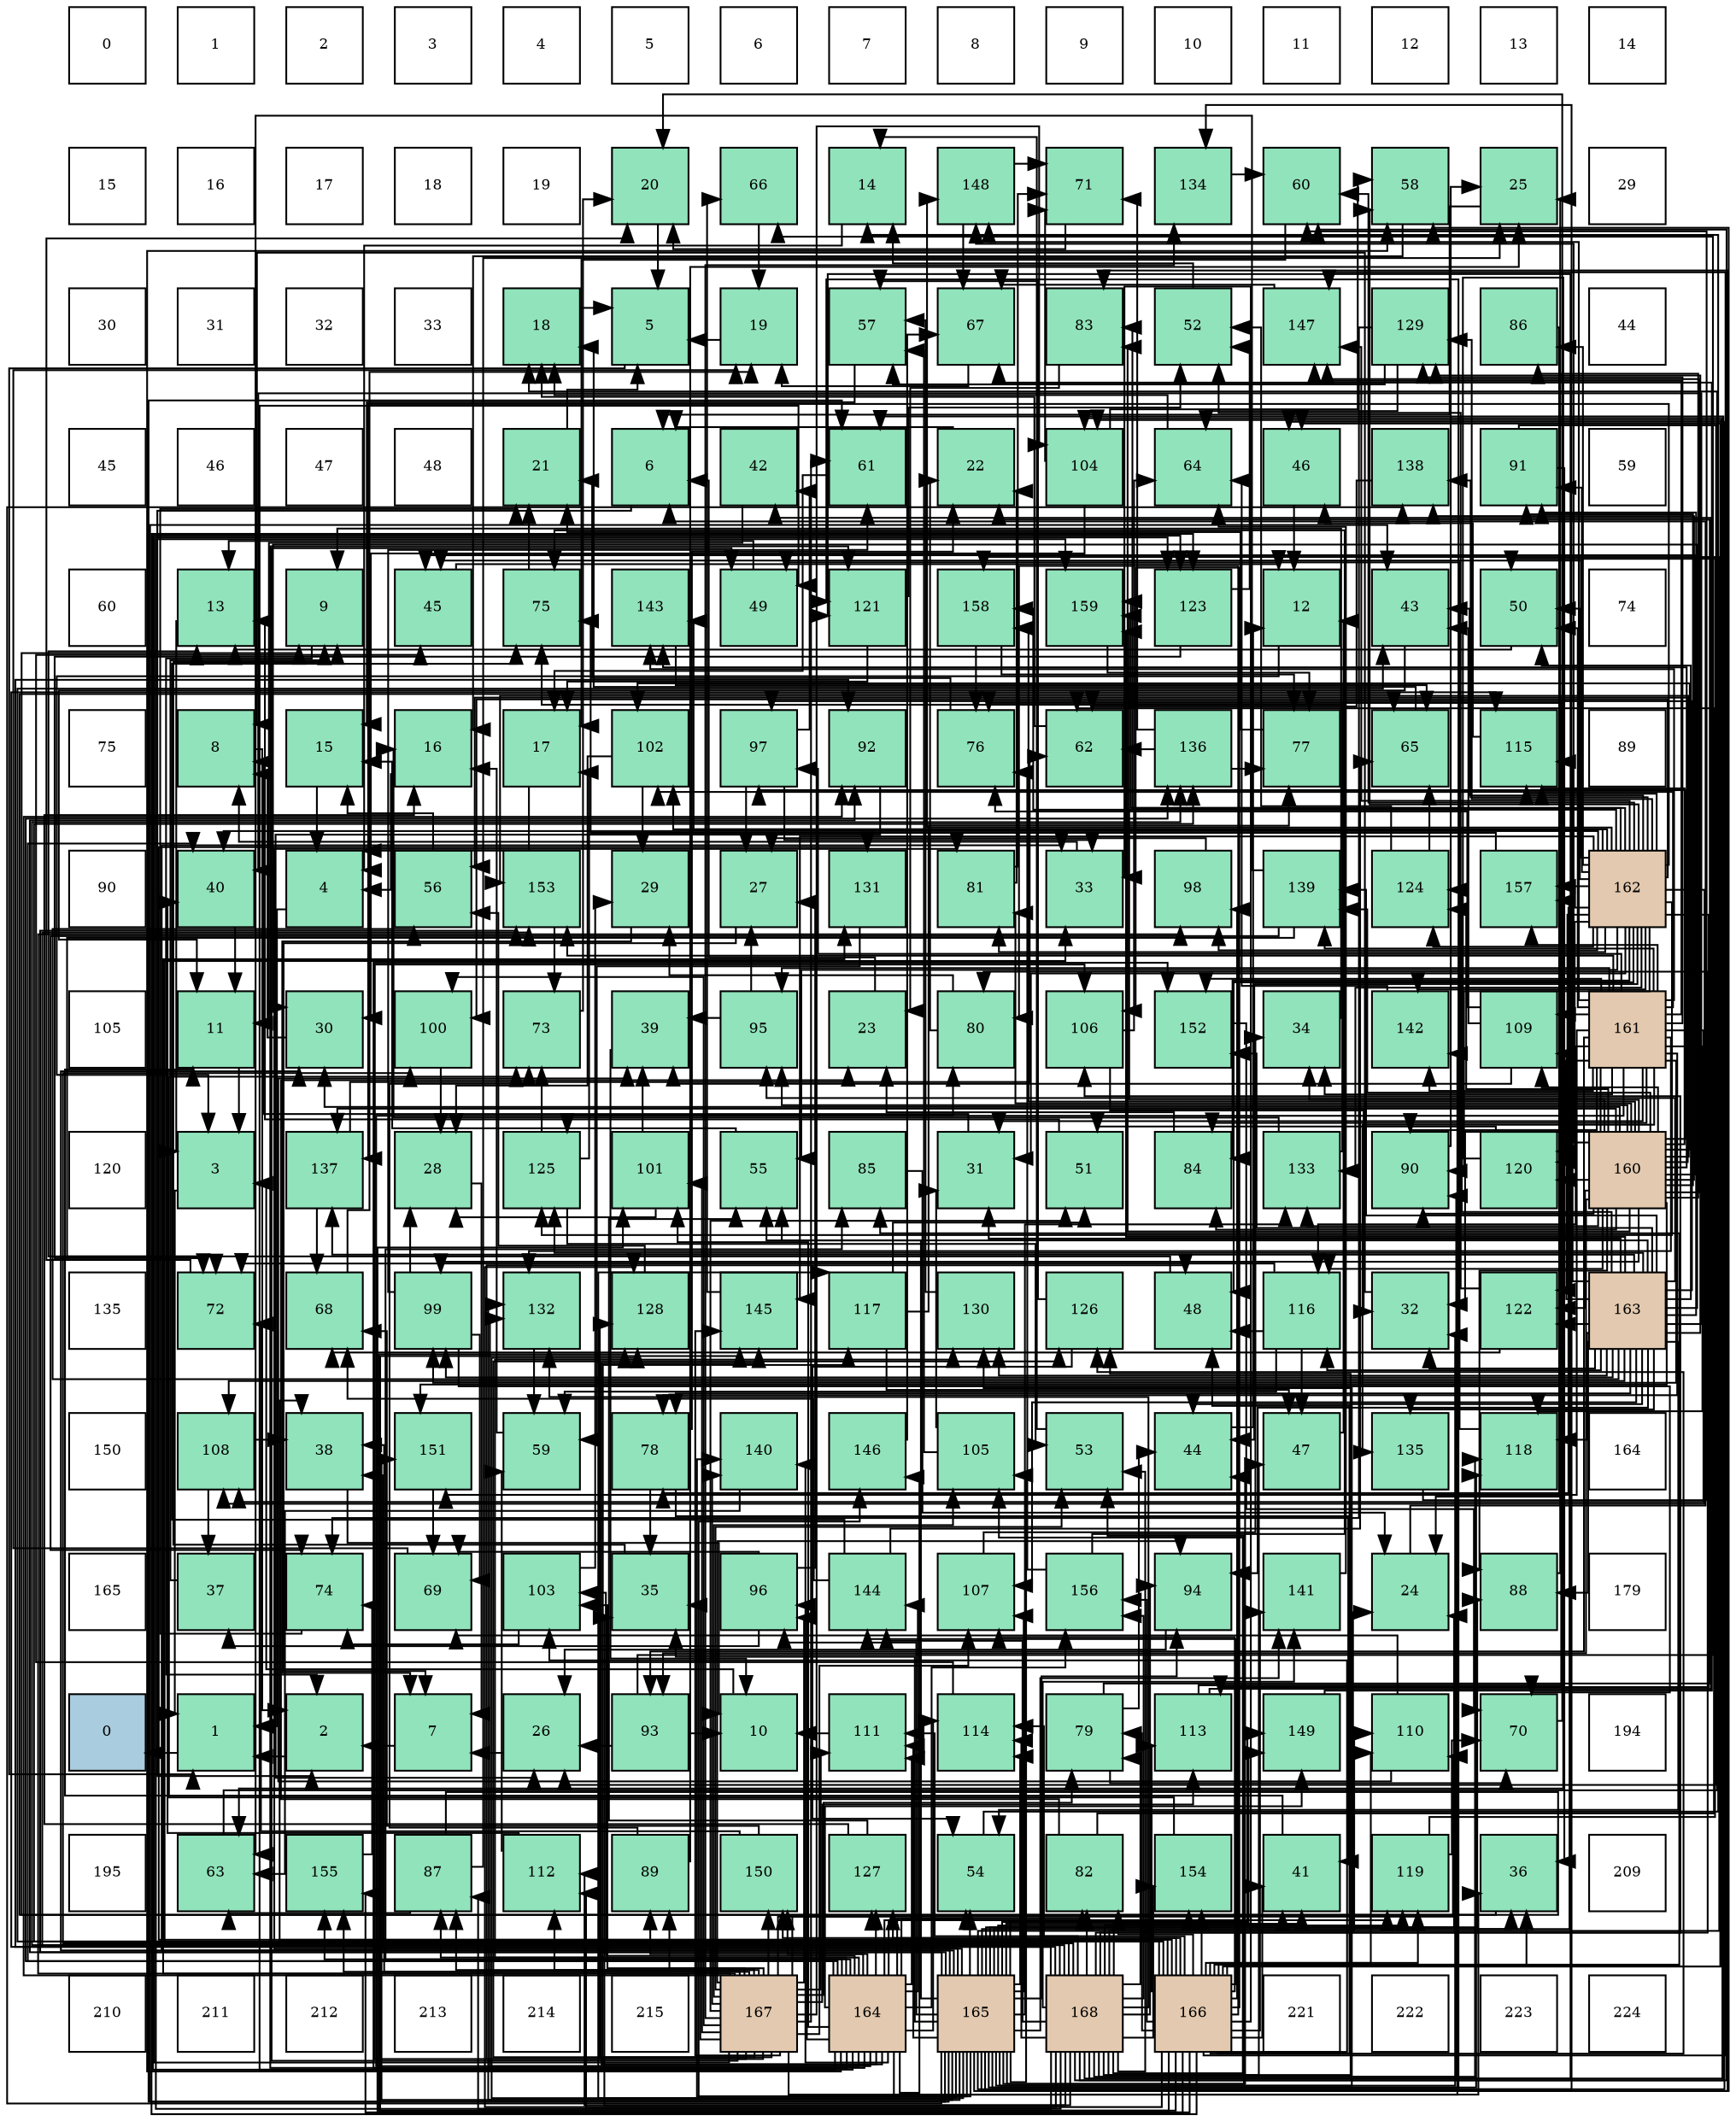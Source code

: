 digraph layout{
 rankdir=TB;
 splines=ortho;
 node [style=filled shape=square fixedsize=true width=0.6];
0[label="0", fontsize=8, fillcolor="#ffffff"];
1[label="1", fontsize=8, fillcolor="#ffffff"];
2[label="2", fontsize=8, fillcolor="#ffffff"];
3[label="3", fontsize=8, fillcolor="#ffffff"];
4[label="4", fontsize=8, fillcolor="#ffffff"];
5[label="5", fontsize=8, fillcolor="#ffffff"];
6[label="6", fontsize=8, fillcolor="#ffffff"];
7[label="7", fontsize=8, fillcolor="#ffffff"];
8[label="8", fontsize=8, fillcolor="#ffffff"];
9[label="9", fontsize=8, fillcolor="#ffffff"];
10[label="10", fontsize=8, fillcolor="#ffffff"];
11[label="11", fontsize=8, fillcolor="#ffffff"];
12[label="12", fontsize=8, fillcolor="#ffffff"];
13[label="13", fontsize=8, fillcolor="#ffffff"];
14[label="14", fontsize=8, fillcolor="#ffffff"];
15[label="15", fontsize=8, fillcolor="#ffffff"];
16[label="16", fontsize=8, fillcolor="#ffffff"];
17[label="17", fontsize=8, fillcolor="#ffffff"];
18[label="18", fontsize=8, fillcolor="#ffffff"];
19[label="19", fontsize=8, fillcolor="#ffffff"];
20[label="20", fontsize=8, fillcolor="#91e3bb"];
21[label="66", fontsize=8, fillcolor="#91e3bb"];
22[label="14", fontsize=8, fillcolor="#91e3bb"];
23[label="148", fontsize=8, fillcolor="#91e3bb"];
24[label="71", fontsize=8, fillcolor="#91e3bb"];
25[label="134", fontsize=8, fillcolor="#91e3bb"];
26[label="60", fontsize=8, fillcolor="#91e3bb"];
27[label="58", fontsize=8, fillcolor="#91e3bb"];
28[label="25", fontsize=8, fillcolor="#91e3bb"];
29[label="29", fontsize=8, fillcolor="#ffffff"];
30[label="30", fontsize=8, fillcolor="#ffffff"];
31[label="31", fontsize=8, fillcolor="#ffffff"];
32[label="32", fontsize=8, fillcolor="#ffffff"];
33[label="33", fontsize=8, fillcolor="#ffffff"];
34[label="18", fontsize=8, fillcolor="#91e3bb"];
35[label="5", fontsize=8, fillcolor="#91e3bb"];
36[label="19", fontsize=8, fillcolor="#91e3bb"];
37[label="57", fontsize=8, fillcolor="#91e3bb"];
38[label="67", fontsize=8, fillcolor="#91e3bb"];
39[label="83", fontsize=8, fillcolor="#91e3bb"];
40[label="52", fontsize=8, fillcolor="#91e3bb"];
41[label="147", fontsize=8, fillcolor="#91e3bb"];
42[label="129", fontsize=8, fillcolor="#91e3bb"];
43[label="86", fontsize=8, fillcolor="#91e3bb"];
44[label="44", fontsize=8, fillcolor="#ffffff"];
45[label="45", fontsize=8, fillcolor="#ffffff"];
46[label="46", fontsize=8, fillcolor="#ffffff"];
47[label="47", fontsize=8, fillcolor="#ffffff"];
48[label="48", fontsize=8, fillcolor="#ffffff"];
49[label="21", fontsize=8, fillcolor="#91e3bb"];
50[label="6", fontsize=8, fillcolor="#91e3bb"];
51[label="42", fontsize=8, fillcolor="#91e3bb"];
52[label="61", fontsize=8, fillcolor="#91e3bb"];
53[label="22", fontsize=8, fillcolor="#91e3bb"];
54[label="104", fontsize=8, fillcolor="#91e3bb"];
55[label="64", fontsize=8, fillcolor="#91e3bb"];
56[label="46", fontsize=8, fillcolor="#91e3bb"];
57[label="138", fontsize=8, fillcolor="#91e3bb"];
58[label="91", fontsize=8, fillcolor="#91e3bb"];
59[label="59", fontsize=8, fillcolor="#ffffff"];
60[label="60", fontsize=8, fillcolor="#ffffff"];
61[label="13", fontsize=8, fillcolor="#91e3bb"];
62[label="9", fontsize=8, fillcolor="#91e3bb"];
63[label="45", fontsize=8, fillcolor="#91e3bb"];
64[label="75", fontsize=8, fillcolor="#91e3bb"];
65[label="143", fontsize=8, fillcolor="#91e3bb"];
66[label="49", fontsize=8, fillcolor="#91e3bb"];
67[label="121", fontsize=8, fillcolor="#91e3bb"];
68[label="158", fontsize=8, fillcolor="#91e3bb"];
69[label="159", fontsize=8, fillcolor="#91e3bb"];
70[label="123", fontsize=8, fillcolor="#91e3bb"];
71[label="12", fontsize=8, fillcolor="#91e3bb"];
72[label="43", fontsize=8, fillcolor="#91e3bb"];
73[label="50", fontsize=8, fillcolor="#91e3bb"];
74[label="74", fontsize=8, fillcolor="#ffffff"];
75[label="75", fontsize=8, fillcolor="#ffffff"];
76[label="8", fontsize=8, fillcolor="#91e3bb"];
77[label="15", fontsize=8, fillcolor="#91e3bb"];
78[label="16", fontsize=8, fillcolor="#91e3bb"];
79[label="17", fontsize=8, fillcolor="#91e3bb"];
80[label="102", fontsize=8, fillcolor="#91e3bb"];
81[label="97", fontsize=8, fillcolor="#91e3bb"];
82[label="92", fontsize=8, fillcolor="#91e3bb"];
83[label="76", fontsize=8, fillcolor="#91e3bb"];
84[label="62", fontsize=8, fillcolor="#91e3bb"];
85[label="136", fontsize=8, fillcolor="#91e3bb"];
86[label="77", fontsize=8, fillcolor="#91e3bb"];
87[label="65", fontsize=8, fillcolor="#91e3bb"];
88[label="115", fontsize=8, fillcolor="#91e3bb"];
89[label="89", fontsize=8, fillcolor="#ffffff"];
90[label="90", fontsize=8, fillcolor="#ffffff"];
91[label="40", fontsize=8, fillcolor="#91e3bb"];
92[label="4", fontsize=8, fillcolor="#91e3bb"];
93[label="56", fontsize=8, fillcolor="#91e3bb"];
94[label="153", fontsize=8, fillcolor="#91e3bb"];
95[label="29", fontsize=8, fillcolor="#91e3bb"];
96[label="27", fontsize=8, fillcolor="#91e3bb"];
97[label="131", fontsize=8, fillcolor="#91e3bb"];
98[label="81", fontsize=8, fillcolor="#91e3bb"];
99[label="33", fontsize=8, fillcolor="#91e3bb"];
100[label="98", fontsize=8, fillcolor="#91e3bb"];
101[label="139", fontsize=8, fillcolor="#91e3bb"];
102[label="124", fontsize=8, fillcolor="#91e3bb"];
103[label="157", fontsize=8, fillcolor="#91e3bb"];
104[label="162", fontsize=8, fillcolor="#e3c9af"];
105[label="105", fontsize=8, fillcolor="#ffffff"];
106[label="11", fontsize=8, fillcolor="#91e3bb"];
107[label="30", fontsize=8, fillcolor="#91e3bb"];
108[label="100", fontsize=8, fillcolor="#91e3bb"];
109[label="73", fontsize=8, fillcolor="#91e3bb"];
110[label="39", fontsize=8, fillcolor="#91e3bb"];
111[label="95", fontsize=8, fillcolor="#91e3bb"];
112[label="23", fontsize=8, fillcolor="#91e3bb"];
113[label="80", fontsize=8, fillcolor="#91e3bb"];
114[label="106", fontsize=8, fillcolor="#91e3bb"];
115[label="152", fontsize=8, fillcolor="#91e3bb"];
116[label="34", fontsize=8, fillcolor="#91e3bb"];
117[label="142", fontsize=8, fillcolor="#91e3bb"];
118[label="109", fontsize=8, fillcolor="#91e3bb"];
119[label="161", fontsize=8, fillcolor="#e3c9af"];
120[label="120", fontsize=8, fillcolor="#ffffff"];
121[label="3", fontsize=8, fillcolor="#91e3bb"];
122[label="137", fontsize=8, fillcolor="#91e3bb"];
123[label="28", fontsize=8, fillcolor="#91e3bb"];
124[label="125", fontsize=8, fillcolor="#91e3bb"];
125[label="101", fontsize=8, fillcolor="#91e3bb"];
126[label="55", fontsize=8, fillcolor="#91e3bb"];
127[label="85", fontsize=8, fillcolor="#91e3bb"];
128[label="31", fontsize=8, fillcolor="#91e3bb"];
129[label="51", fontsize=8, fillcolor="#91e3bb"];
130[label="84", fontsize=8, fillcolor="#91e3bb"];
131[label="133", fontsize=8, fillcolor="#91e3bb"];
132[label="90", fontsize=8, fillcolor="#91e3bb"];
133[label="120", fontsize=8, fillcolor="#91e3bb"];
134[label="160", fontsize=8, fillcolor="#e3c9af"];
135[label="135", fontsize=8, fillcolor="#ffffff"];
136[label="72", fontsize=8, fillcolor="#91e3bb"];
137[label="68", fontsize=8, fillcolor="#91e3bb"];
138[label="99", fontsize=8, fillcolor="#91e3bb"];
139[label="132", fontsize=8, fillcolor="#91e3bb"];
140[label="128", fontsize=8, fillcolor="#91e3bb"];
141[label="145", fontsize=8, fillcolor="#91e3bb"];
142[label="117", fontsize=8, fillcolor="#91e3bb"];
143[label="130", fontsize=8, fillcolor="#91e3bb"];
144[label="126", fontsize=8, fillcolor="#91e3bb"];
145[label="48", fontsize=8, fillcolor="#91e3bb"];
146[label="116", fontsize=8, fillcolor="#91e3bb"];
147[label="32", fontsize=8, fillcolor="#91e3bb"];
148[label="122", fontsize=8, fillcolor="#91e3bb"];
149[label="163", fontsize=8, fillcolor="#e3c9af"];
150[label="150", fontsize=8, fillcolor="#ffffff"];
151[label="108", fontsize=8, fillcolor="#91e3bb"];
152[label="38", fontsize=8, fillcolor="#91e3bb"];
153[label="151", fontsize=8, fillcolor="#91e3bb"];
154[label="59", fontsize=8, fillcolor="#91e3bb"];
155[label="78", fontsize=8, fillcolor="#91e3bb"];
156[label="140", fontsize=8, fillcolor="#91e3bb"];
157[label="146", fontsize=8, fillcolor="#91e3bb"];
158[label="105", fontsize=8, fillcolor="#91e3bb"];
159[label="53", fontsize=8, fillcolor="#91e3bb"];
160[label="44", fontsize=8, fillcolor="#91e3bb"];
161[label="47", fontsize=8, fillcolor="#91e3bb"];
162[label="135", fontsize=8, fillcolor="#91e3bb"];
163[label="118", fontsize=8, fillcolor="#91e3bb"];
164[label="164", fontsize=8, fillcolor="#ffffff"];
165[label="165", fontsize=8, fillcolor="#ffffff"];
166[label="37", fontsize=8, fillcolor="#91e3bb"];
167[label="74", fontsize=8, fillcolor="#91e3bb"];
168[label="69", fontsize=8, fillcolor="#91e3bb"];
169[label="103", fontsize=8, fillcolor="#91e3bb"];
170[label="35", fontsize=8, fillcolor="#91e3bb"];
171[label="96", fontsize=8, fillcolor="#91e3bb"];
172[label="144", fontsize=8, fillcolor="#91e3bb"];
173[label="107", fontsize=8, fillcolor="#91e3bb"];
174[label="156", fontsize=8, fillcolor="#91e3bb"];
175[label="94", fontsize=8, fillcolor="#91e3bb"];
176[label="141", fontsize=8, fillcolor="#91e3bb"];
177[label="24", fontsize=8, fillcolor="#91e3bb"];
178[label="88", fontsize=8, fillcolor="#91e3bb"];
179[label="179", fontsize=8, fillcolor="#ffffff"];
180[label="0", fontsize=8, fillcolor="#a9ccde"];
181[label="1", fontsize=8, fillcolor="#91e3bb"];
182[label="2", fontsize=8, fillcolor="#91e3bb"];
183[label="7", fontsize=8, fillcolor="#91e3bb"];
184[label="26", fontsize=8, fillcolor="#91e3bb"];
185[label="93", fontsize=8, fillcolor="#91e3bb"];
186[label="10", fontsize=8, fillcolor="#91e3bb"];
187[label="111", fontsize=8, fillcolor="#91e3bb"];
188[label="114", fontsize=8, fillcolor="#91e3bb"];
189[label="79", fontsize=8, fillcolor="#91e3bb"];
190[label="113", fontsize=8, fillcolor="#91e3bb"];
191[label="149", fontsize=8, fillcolor="#91e3bb"];
192[label="110", fontsize=8, fillcolor="#91e3bb"];
193[label="70", fontsize=8, fillcolor="#91e3bb"];
194[label="194", fontsize=8, fillcolor="#ffffff"];
195[label="195", fontsize=8, fillcolor="#ffffff"];
196[label="63", fontsize=8, fillcolor="#91e3bb"];
197[label="155", fontsize=8, fillcolor="#91e3bb"];
198[label="87", fontsize=8, fillcolor="#91e3bb"];
199[label="112", fontsize=8, fillcolor="#91e3bb"];
200[label="89", fontsize=8, fillcolor="#91e3bb"];
201[label="150", fontsize=8, fillcolor="#91e3bb"];
202[label="127", fontsize=8, fillcolor="#91e3bb"];
203[label="54", fontsize=8, fillcolor="#91e3bb"];
204[label="82", fontsize=8, fillcolor="#91e3bb"];
205[label="154", fontsize=8, fillcolor="#91e3bb"];
206[label="41", fontsize=8, fillcolor="#91e3bb"];
207[label="119", fontsize=8, fillcolor="#91e3bb"];
208[label="36", fontsize=8, fillcolor="#91e3bb"];
209[label="209", fontsize=8, fillcolor="#ffffff"];
210[label="210", fontsize=8, fillcolor="#ffffff"];
211[label="211", fontsize=8, fillcolor="#ffffff"];
212[label="212", fontsize=8, fillcolor="#ffffff"];
213[label="213", fontsize=8, fillcolor="#ffffff"];
214[label="214", fontsize=8, fillcolor="#ffffff"];
215[label="215", fontsize=8, fillcolor="#ffffff"];
216[label="167", fontsize=8, fillcolor="#e3c9af"];
217[label="164", fontsize=8, fillcolor="#e3c9af"];
218[label="165", fontsize=8, fillcolor="#e3c9af"];
219[label="168", fontsize=8, fillcolor="#e3c9af"];
220[label="166", fontsize=8, fillcolor="#e3c9af"];
221[label="221", fontsize=8, fillcolor="#ffffff"];
222[label="222", fontsize=8, fillcolor="#ffffff"];
223[label="223", fontsize=8, fillcolor="#ffffff"];
224[label="224", fontsize=8, fillcolor="#ffffff"];
edge [constraint=false, style=vis];181 -> 180;
182 -> 181;
121 -> 181;
92 -> 181;
35 -> 181;
50 -> 182;
183 -> 182;
76 -> 182;
62 -> 182;
186 -> 121;
106 -> 121;
71 -> 121;
61 -> 121;
22 -> 92;
77 -> 92;
78 -> 92;
79 -> 92;
34 -> 35;
36 -> 35;
20 -> 35;
49 -> 35;
53 -> 50;
112 -> 50;
177 -> 50;
28 -> 50;
184 -> 183;
96 -> 183;
123 -> 183;
95 -> 183;
107 -> 76;
128 -> 76;
147 -> 76;
99 -> 76;
116 -> 62;
170 -> 62;
208 -> 62;
166 -> 62;
152 -> 186;
110 -> 186;
91 -> 106;
206 -> 106;
51 -> 106;
72 -> 106;
160 -> 71;
63 -> 71;
56 -> 71;
161 -> 71;
145 -> 61;
66 -> 61;
73 -> 61;
129 -> 61;
40 -> 22;
159 -> 22;
203 -> 22;
126 -> 77;
93 -> 77;
37 -> 77;
27 -> 78;
154 -> 78;
26 -> 79;
52 -> 79;
84 -> 34;
196 -> 34;
55 -> 34;
87 -> 34;
21 -> 36;
38 -> 36;
137 -> 36;
168 -> 36;
193 -> 20;
24 -> 20;
136 -> 20;
109 -> 20;
167 -> 49;
64 -> 49;
83 -> 49;
86 -> 49;
155 -> 53;
155 -> 170;
155 -> 206;
189 -> 53;
189 -> 160;
189 -> 193;
113 -> 53;
113 -> 95;
98 -> 53;
98 -> 24;
204 -> 112;
204 -> 84;
39 -> 112;
130 -> 112;
127 -> 177;
43 -> 177;
198 -> 28;
198 -> 196;
198 -> 87;
178 -> 28;
200 -> 28;
200 -> 109;
132 -> 28;
58 -> 184;
58 -> 208;
82 -> 184;
185 -> 186;
185 -> 184;
185 -> 21;
175 -> 184;
111 -> 96;
111 -> 110;
171 -> 96;
171 -> 166;
171 -> 168;
81 -> 96;
81 -> 99;
81 -> 51;
100 -> 96;
138 -> 123;
138 -> 52;
138 -> 168;
138 -> 193;
108 -> 123;
125 -> 123;
125 -> 110;
80 -> 123;
80 -> 95;
169 -> 95;
169 -> 167;
54 -> 107;
54 -> 27;
54 -> 24;
158 -> 128;
158 -> 37;
114 -> 147;
114 -> 55;
173 -> 116;
151 -> 166;
151 -> 152;
118 -> 110;
118 -> 72;
118 -> 83;
192 -> 110;
192 -> 168;
187 -> 186;
199 -> 91;
199 -> 154;
190 -> 51;
190 -> 83;
188 -> 63;
88 -> 56;
146 -> 161;
146 -> 145;
146 -> 154;
146 -> 136;
142 -> 161;
142 -> 129;
142 -> 86;
163 -> 66;
207 -> 73;
207 -> 193;
133 -> 129;
133 -> 196;
67 -> 79;
67 -> 40;
148 -> 40;
148 -> 137;
70 -> 40;
70 -> 136;
102 -> 40;
102 -> 87;
124 -> 79;
124 -> 159;
124 -> 109;
144 -> 203;
144 -> 37;
202 -> 78;
202 -> 126;
140 -> 93;
42 -> 37;
42 -> 55;
42 -> 167;
143 -> 37;
97 -> 154;
139 -> 154;
131 -> 78;
131 -> 64;
25 -> 26;
162 -> 26;
85 -> 84;
85 -> 24;
85 -> 86;
122 -> 84;
122 -> 137;
57 -> 84;
101 -> 196;
101 -> 136;
101 -> 167;
156 -> 196;
176 -> 55;
117 -> 55;
65 -> 87;
172 -> 87;
172 -> 137;
172 -> 64;
141 -> 21;
157 -> 38;
41 -> 38;
23 -> 38;
23 -> 24;
191 -> 38;
201 -> 137;
201 -> 136;
153 -> 168;
115 -> 193;
94 -> 109;
205 -> 109;
197 -> 167;
174 -> 64;
174 -> 83;
103 -> 64;
68 -> 83;
68 -> 86;
69 -> 86;
134 -> 107;
134 -> 116;
134 -> 63;
134 -> 93;
134 -> 98;
134 -> 39;
134 -> 130;
134 -> 43;
134 -> 178;
134 -> 132;
134 -> 58;
134 -> 185;
134 -> 111;
134 -> 81;
134 -> 138;
134 -> 80;
134 -> 118;
134 -> 88;
134 -> 146;
134 -> 133;
134 -> 148;
134 -> 102;
134 -> 131;
134 -> 122;
134 -> 57;
134 -> 101;
134 -> 65;
134 -> 41;
134 -> 23;
134 -> 153;
134 -> 94;
134 -> 68;
134 -> 69;
119 -> 128;
119 -> 147;
119 -> 116;
119 -> 73;
119 -> 155;
119 -> 130;
119 -> 132;
119 -> 185;
119 -> 111;
119 -> 81;
119 -> 138;
119 -> 80;
119 -> 151;
119 -> 118;
119 -> 146;
119 -> 163;
119 -> 133;
119 -> 124;
119 -> 42;
119 -> 139;
119 -> 162;
119 -> 101;
119 -> 117;
119 -> 65;
119 -> 41;
119 -> 23;
119 -> 153;
119 -> 115;
119 -> 94;
119 -> 103;
104 -> 128;
104 -> 91;
104 -> 72;
104 -> 160;
104 -> 63;
104 -> 145;
104 -> 73;
104 -> 126;
104 -> 27;
104 -> 26;
104 -> 155;
104 -> 98;
104 -> 39;
104 -> 130;
104 -> 43;
104 -> 132;
104 -> 58;
104 -> 100;
104 -> 108;
104 -> 80;
104 -> 151;
104 -> 190;
104 -> 88;
104 -> 133;
104 -> 148;
104 -> 102;
104 -> 124;
104 -> 42;
104 -> 131;
104 -> 122;
104 -> 57;
104 -> 117;
104 -> 65;
104 -> 141;
104 -> 41;
104 -> 23;
104 -> 103;
104 -> 68;
104 -> 69;
149 -> 107;
149 -> 128;
149 -> 147;
149 -> 91;
149 -> 160;
149 -> 73;
149 -> 203;
149 -> 126;
149 -> 93;
149 -> 155;
149 -> 178;
149 -> 58;
149 -> 175;
149 -> 111;
149 -> 81;
149 -> 138;
149 -> 173;
149 -> 151;
149 -> 118;
149 -> 88;
149 -> 146;
149 -> 163;
149 -> 148;
149 -> 102;
149 -> 124;
149 -> 42;
149 -> 143;
149 -> 162;
149 -> 122;
149 -> 101;
149 -> 115;
149 -> 69;
217 -> 91;
217 -> 206;
217 -> 66;
217 -> 203;
217 -> 27;
217 -> 113;
217 -> 204;
217 -> 127;
217 -> 198;
217 -> 200;
217 -> 171;
217 -> 125;
217 -> 169;
217 -> 187;
217 -> 188;
217 -> 142;
217 -> 207;
217 -> 67;
217 -> 70;
217 -> 202;
217 -> 143;
217 -> 139;
217 -> 85;
217 -> 156;
217 -> 117;
217 -> 172;
217 -> 141;
217 -> 157;
217 -> 191;
217 -> 201;
217 -> 115;
217 -> 197;
217 -> 174;
218 -> 177;
218 -> 107;
218 -> 147;
218 -> 99;
218 -> 170;
218 -> 208;
218 -> 152;
218 -> 206;
218 -> 72;
218 -> 160;
218 -> 56;
218 -> 159;
218 -> 203;
218 -> 126;
218 -> 27;
218 -> 52;
218 -> 98;
218 -> 39;
218 -> 178;
218 -> 82;
218 -> 175;
218 -> 171;
218 -> 158;
218 -> 173;
218 -> 187;
218 -> 188;
218 -> 142;
218 -> 163;
218 -> 207;
218 -> 67;
218 -> 140;
218 -> 143;
218 -> 139;
218 -> 131;
218 -> 25;
218 -> 57;
218 -> 156;
218 -> 176;
218 -> 157;
218 -> 191;
218 -> 153;
218 -> 94;
218 -> 205;
218 -> 103;
218 -> 68;
220 -> 99;
220 -> 208;
220 -> 152;
220 -> 206;
220 -> 72;
220 -> 56;
220 -> 145;
220 -> 189;
220 -> 113;
220 -> 204;
220 -> 127;
220 -> 100;
220 -> 125;
220 -> 169;
220 -> 54;
220 -> 114;
220 -> 173;
220 -> 192;
220 -> 199;
220 -> 190;
220 -> 188;
220 -> 207;
220 -> 70;
220 -> 144;
220 -> 202;
220 -> 140;
220 -> 97;
220 -> 85;
220 -> 176;
220 -> 172;
220 -> 141;
220 -> 41;
220 -> 201;
220 -> 205;
220 -> 197;
220 -> 174;
216 -> 170;
216 -> 208;
216 -> 152;
216 -> 145;
216 -> 66;
216 -> 129;
216 -> 159;
216 -> 52;
216 -> 189;
216 -> 198;
216 -> 200;
216 -> 82;
216 -> 175;
216 -> 171;
216 -> 100;
216 -> 108;
216 -> 125;
216 -> 169;
216 -> 54;
216 -> 158;
216 -> 114;
216 -> 173;
216 -> 192;
216 -> 187;
216 -> 199;
216 -> 190;
216 -> 70;
216 -> 144;
216 -> 202;
216 -> 140;
216 -> 97;
216 -> 25;
216 -> 156;
216 -> 141;
216 -> 201;
216 -> 197;
219 -> 177;
219 -> 99;
219 -> 170;
219 -> 161;
219 -> 159;
219 -> 26;
219 -> 52;
219 -> 189;
219 -> 113;
219 -> 204;
219 -> 198;
219 -> 132;
219 -> 82;
219 -> 175;
219 -> 108;
219 -> 54;
219 -> 158;
219 -> 114;
219 -> 192;
219 -> 187;
219 -> 199;
219 -> 188;
219 -> 88;
219 -> 163;
219 -> 67;
219 -> 144;
219 -> 140;
219 -> 139;
219 -> 85;
219 -> 176;
219 -> 172;
219 -> 191;
219 -> 94;
219 -> 205;
219 -> 174;
219 -> 69;
edge [constraint=true, style=invis];
0 -> 15 -> 30 -> 45 -> 60 -> 75 -> 90 -> 105 -> 120 -> 135 -> 150 -> 165 -> 180 -> 195 -> 210;
1 -> 16 -> 31 -> 46 -> 61 -> 76 -> 91 -> 106 -> 121 -> 136 -> 151 -> 166 -> 181 -> 196 -> 211;
2 -> 17 -> 32 -> 47 -> 62 -> 77 -> 92 -> 107 -> 122 -> 137 -> 152 -> 167 -> 182 -> 197 -> 212;
3 -> 18 -> 33 -> 48 -> 63 -> 78 -> 93 -> 108 -> 123 -> 138 -> 153 -> 168 -> 183 -> 198 -> 213;
4 -> 19 -> 34 -> 49 -> 64 -> 79 -> 94 -> 109 -> 124 -> 139 -> 154 -> 169 -> 184 -> 199 -> 214;
5 -> 20 -> 35 -> 50 -> 65 -> 80 -> 95 -> 110 -> 125 -> 140 -> 155 -> 170 -> 185 -> 200 -> 215;
6 -> 21 -> 36 -> 51 -> 66 -> 81 -> 96 -> 111 -> 126 -> 141 -> 156 -> 171 -> 186 -> 201 -> 216;
7 -> 22 -> 37 -> 52 -> 67 -> 82 -> 97 -> 112 -> 127 -> 142 -> 157 -> 172 -> 187 -> 202 -> 217;
8 -> 23 -> 38 -> 53 -> 68 -> 83 -> 98 -> 113 -> 128 -> 143 -> 158 -> 173 -> 188 -> 203 -> 218;
9 -> 24 -> 39 -> 54 -> 69 -> 84 -> 99 -> 114 -> 129 -> 144 -> 159 -> 174 -> 189 -> 204 -> 219;
10 -> 25 -> 40 -> 55 -> 70 -> 85 -> 100 -> 115 -> 130 -> 145 -> 160 -> 175 -> 190 -> 205 -> 220;
11 -> 26 -> 41 -> 56 -> 71 -> 86 -> 101 -> 116 -> 131 -> 146 -> 161 -> 176 -> 191 -> 206 -> 221;
12 -> 27 -> 42 -> 57 -> 72 -> 87 -> 102 -> 117 -> 132 -> 147 -> 162 -> 177 -> 192 -> 207 -> 222;
13 -> 28 -> 43 -> 58 -> 73 -> 88 -> 103 -> 118 -> 133 -> 148 -> 163 -> 178 -> 193 -> 208 -> 223;
14 -> 29 -> 44 -> 59 -> 74 -> 89 -> 104 -> 119 -> 134 -> 149 -> 164 -> 179 -> 194 -> 209 -> 224;
rank = same {0 -> 1 -> 2 -> 3 -> 4 -> 5 -> 6 -> 7 -> 8 -> 9 -> 10 -> 11 -> 12 -> 13 -> 14};
rank = same {15 -> 16 -> 17 -> 18 -> 19 -> 20 -> 21 -> 22 -> 23 -> 24 -> 25 -> 26 -> 27 -> 28 -> 29};
rank = same {30 -> 31 -> 32 -> 33 -> 34 -> 35 -> 36 -> 37 -> 38 -> 39 -> 40 -> 41 -> 42 -> 43 -> 44};
rank = same {45 -> 46 -> 47 -> 48 -> 49 -> 50 -> 51 -> 52 -> 53 -> 54 -> 55 -> 56 -> 57 -> 58 -> 59};
rank = same {60 -> 61 -> 62 -> 63 -> 64 -> 65 -> 66 -> 67 -> 68 -> 69 -> 70 -> 71 -> 72 -> 73 -> 74};
rank = same {75 -> 76 -> 77 -> 78 -> 79 -> 80 -> 81 -> 82 -> 83 -> 84 -> 85 -> 86 -> 87 -> 88 -> 89};
rank = same {90 -> 91 -> 92 -> 93 -> 94 -> 95 -> 96 -> 97 -> 98 -> 99 -> 100 -> 101 -> 102 -> 103 -> 104};
rank = same {105 -> 106 -> 107 -> 108 -> 109 -> 110 -> 111 -> 112 -> 113 -> 114 -> 115 -> 116 -> 117 -> 118 -> 119};
rank = same {120 -> 121 -> 122 -> 123 -> 124 -> 125 -> 126 -> 127 -> 128 -> 129 -> 130 -> 131 -> 132 -> 133 -> 134};
rank = same {135 -> 136 -> 137 -> 138 -> 139 -> 140 -> 141 -> 142 -> 143 -> 144 -> 145 -> 146 -> 147 -> 148 -> 149};
rank = same {150 -> 151 -> 152 -> 153 -> 154 -> 155 -> 156 -> 157 -> 158 -> 159 -> 160 -> 161 -> 162 -> 163 -> 164};
rank = same {165 -> 166 -> 167 -> 168 -> 169 -> 170 -> 171 -> 172 -> 173 -> 174 -> 175 -> 176 -> 177 -> 178 -> 179};
rank = same {180 -> 181 -> 182 -> 183 -> 184 -> 185 -> 186 -> 187 -> 188 -> 189 -> 190 -> 191 -> 192 -> 193 -> 194};
rank = same {195 -> 196 -> 197 -> 198 -> 199 -> 200 -> 201 -> 202 -> 203 -> 204 -> 205 -> 206 -> 207 -> 208 -> 209};
rank = same {210 -> 211 -> 212 -> 213 -> 214 -> 215 -> 216 -> 217 -> 218 -> 219 -> 220 -> 221 -> 222 -> 223 -> 224};
}